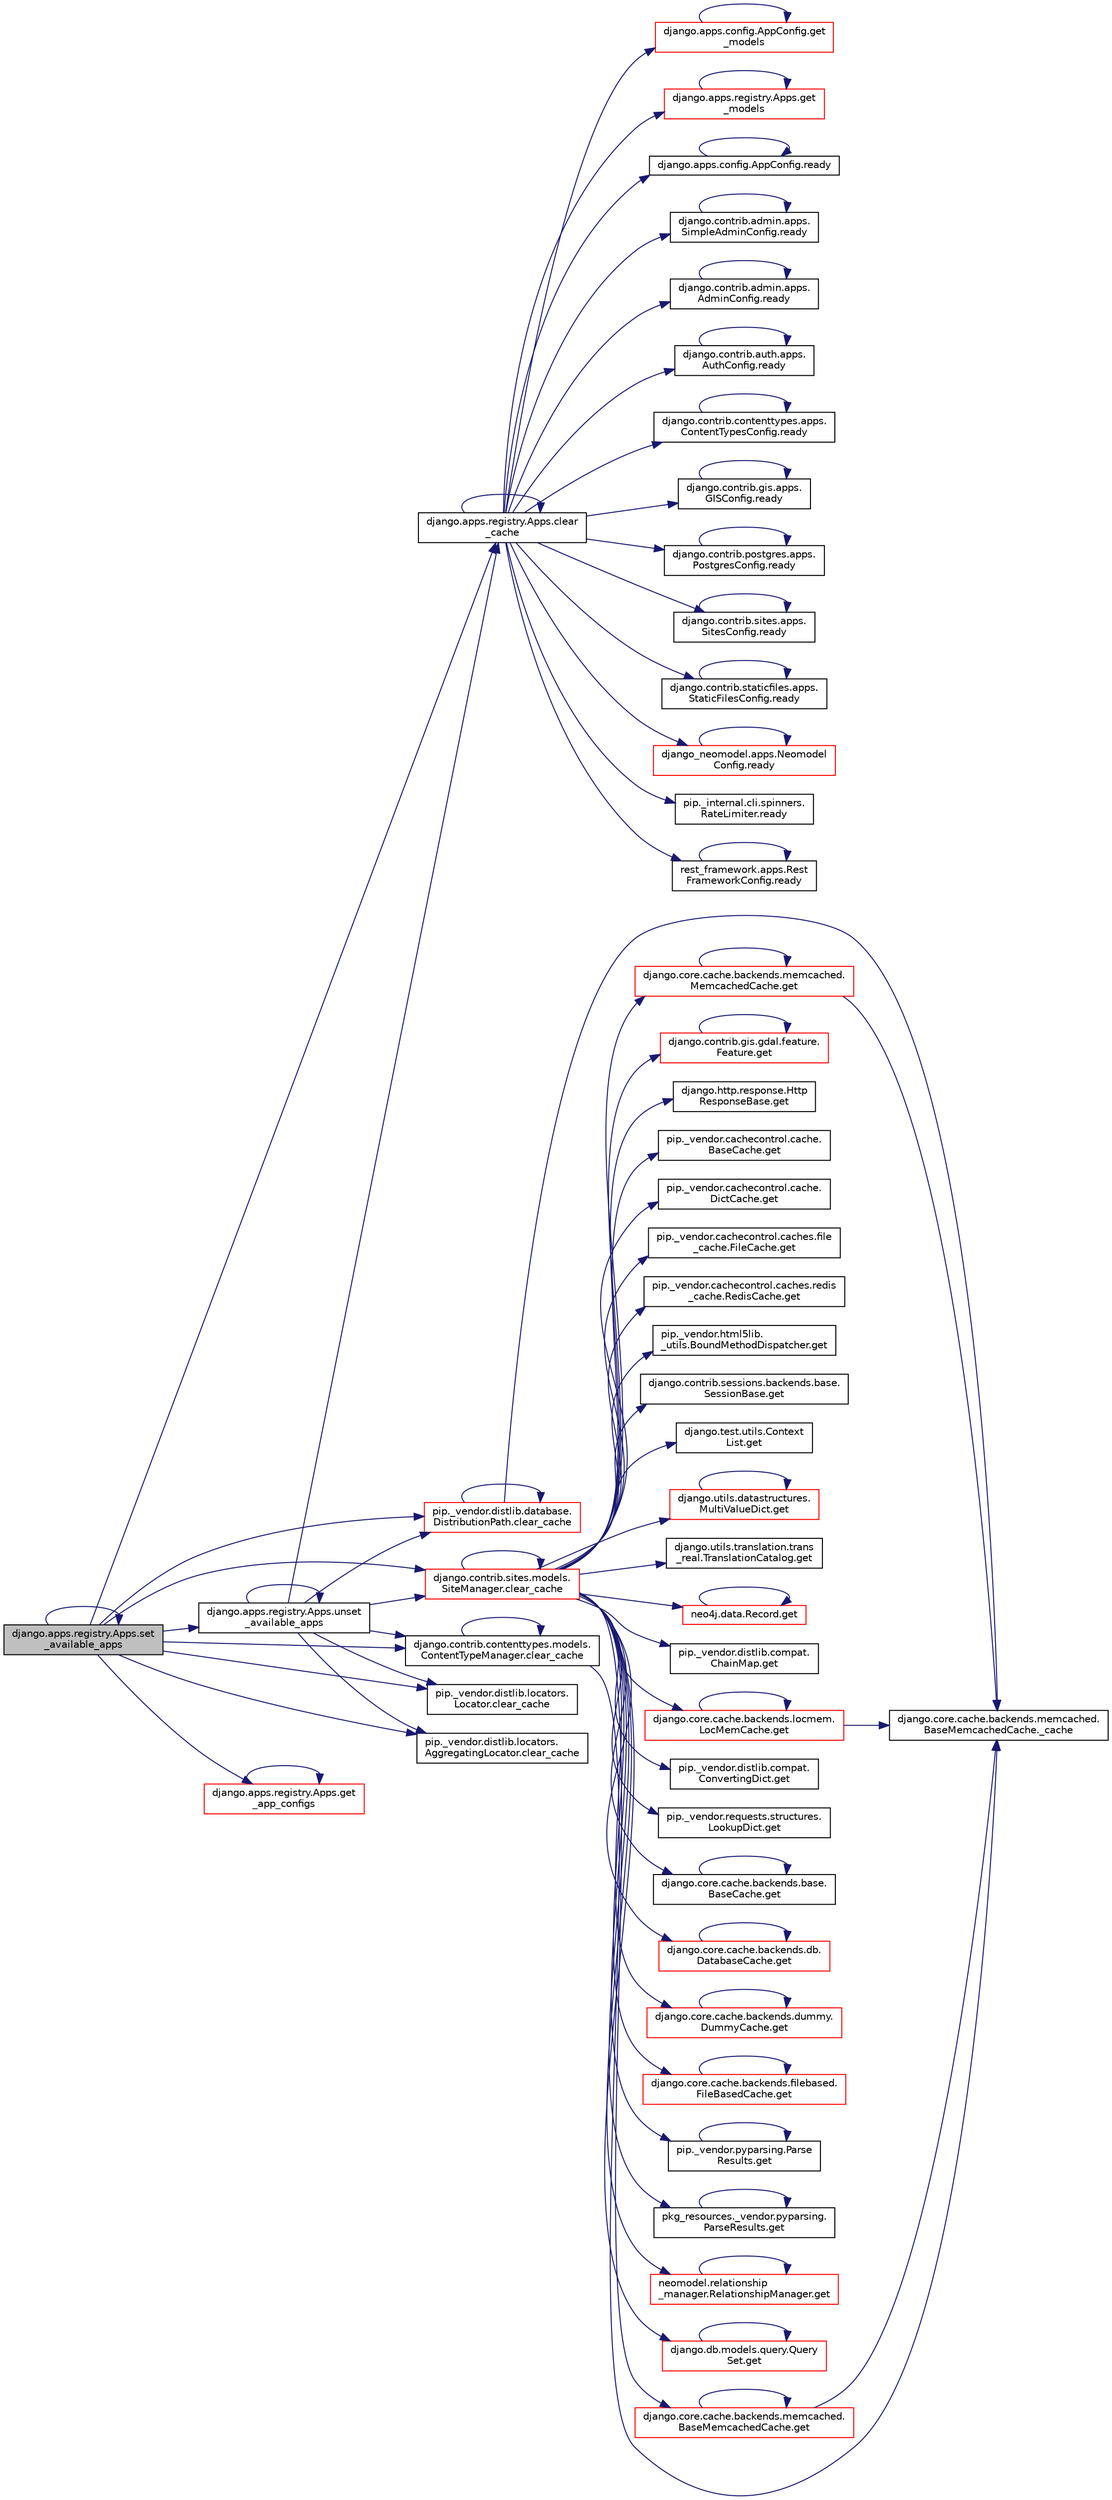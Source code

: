 digraph "django.apps.registry.Apps.set_available_apps"
{
 // LATEX_PDF_SIZE
  edge [fontname="Helvetica",fontsize="10",labelfontname="Helvetica",labelfontsize="10"];
  node [fontname="Helvetica",fontsize="10",shape=record];
  rankdir="LR";
  Node1 [label="django.apps.registry.Apps.set\l_available_apps",height=0.2,width=0.4,color="black", fillcolor="grey75", style="filled", fontcolor="black",tooltip=" "];
  Node1 -> Node2 [color="midnightblue",fontsize="10",style="solid",fontname="Helvetica"];
  Node2 [label="django.apps.registry.Apps.clear\l_cache",height=0.2,width=0.4,color="black", fillcolor="white", style="filled",URL="$d8/d34/classdjango_1_1apps_1_1registry_1_1_apps.html#a3dabf3bb1475c2e1ce598cf59420d96c",tooltip=" "];
  Node2 -> Node2 [color="midnightblue",fontsize="10",style="solid",fontname="Helvetica"];
  Node2 -> Node3 [color="midnightblue",fontsize="10",style="solid",fontname="Helvetica"];
  Node3 [label="django.apps.config.AppConfig.get\l_models",height=0.2,width=0.4,color="red", fillcolor="white", style="filled",URL="$d9/de0/classdjango_1_1apps_1_1config_1_1_app_config.html#afbe7787100949feb80bba6e2e9a92353",tooltip=" "];
  Node3 -> Node3 [color="midnightblue",fontsize="10",style="solid",fontname="Helvetica"];
  Node2 -> Node93 [color="midnightblue",fontsize="10",style="solid",fontname="Helvetica"];
  Node93 [label="django.apps.registry.Apps.get\l_models",height=0.2,width=0.4,color="red", fillcolor="white", style="filled",URL="$d8/d34/classdjango_1_1apps_1_1registry_1_1_apps.html#a13f52d8f06f92f62a872ac72369046d8",tooltip=" "];
  Node93 -> Node93 [color="midnightblue",fontsize="10",style="solid",fontname="Helvetica"];
  Node2 -> Node95 [color="midnightblue",fontsize="10",style="solid",fontname="Helvetica"];
  Node95 [label="django.apps.config.AppConfig.ready",height=0.2,width=0.4,color="black", fillcolor="white", style="filled",URL="$d9/de0/classdjango_1_1apps_1_1config_1_1_app_config.html#ad5bacbb21829def59d64ab6c4fd23e7d",tooltip=" "];
  Node95 -> Node95 [color="midnightblue",fontsize="10",style="solid",fontname="Helvetica"];
  Node2 -> Node96 [color="midnightblue",fontsize="10",style="solid",fontname="Helvetica"];
  Node96 [label="django.contrib.admin.apps.\lSimpleAdminConfig.ready",height=0.2,width=0.4,color="black", fillcolor="white", style="filled",URL="$d7/df6/classdjango_1_1contrib_1_1admin_1_1apps_1_1_simple_admin_config.html#a4bba8ea233ca7070ef5555491fa3654c",tooltip=" "];
  Node96 -> Node96 [color="midnightblue",fontsize="10",style="solid",fontname="Helvetica"];
  Node2 -> Node97 [color="midnightblue",fontsize="10",style="solid",fontname="Helvetica"];
  Node97 [label="django.contrib.admin.apps.\lAdminConfig.ready",height=0.2,width=0.4,color="black", fillcolor="white", style="filled",URL="$d1/daf/classdjango_1_1contrib_1_1admin_1_1apps_1_1_admin_config.html#a848af16f8656327d7897c89998d1ce12",tooltip=" "];
  Node97 -> Node97 [color="midnightblue",fontsize="10",style="solid",fontname="Helvetica"];
  Node2 -> Node98 [color="midnightblue",fontsize="10",style="solid",fontname="Helvetica"];
  Node98 [label="django.contrib.auth.apps.\lAuthConfig.ready",height=0.2,width=0.4,color="black", fillcolor="white", style="filled",URL="$d9/d93/classdjango_1_1contrib_1_1auth_1_1apps_1_1_auth_config.html#aa6f96886f818aa3dc837d44b2f37cb2c",tooltip=" "];
  Node98 -> Node98 [color="midnightblue",fontsize="10",style="solid",fontname="Helvetica"];
  Node2 -> Node99 [color="midnightblue",fontsize="10",style="solid",fontname="Helvetica"];
  Node99 [label="django.contrib.contenttypes.apps.\lContentTypesConfig.ready",height=0.2,width=0.4,color="black", fillcolor="white", style="filled",URL="$d8/d1f/classdjango_1_1contrib_1_1contenttypes_1_1apps_1_1_content_types_config.html#ab1137ba892070fc45e6431dd843bb30e",tooltip=" "];
  Node99 -> Node99 [color="midnightblue",fontsize="10",style="solid",fontname="Helvetica"];
  Node2 -> Node100 [color="midnightblue",fontsize="10",style="solid",fontname="Helvetica"];
  Node100 [label="django.contrib.gis.apps.\lGISConfig.ready",height=0.2,width=0.4,color="black", fillcolor="white", style="filled",URL="$d4/dbd/classdjango_1_1contrib_1_1gis_1_1apps_1_1_g_i_s_config.html#ae462a0004f640b0960b314f47c20711e",tooltip=" "];
  Node100 -> Node100 [color="midnightblue",fontsize="10",style="solid",fontname="Helvetica"];
  Node2 -> Node101 [color="midnightblue",fontsize="10",style="solid",fontname="Helvetica"];
  Node101 [label="django.contrib.postgres.apps.\lPostgresConfig.ready",height=0.2,width=0.4,color="black", fillcolor="white", style="filled",URL="$db/d10/classdjango_1_1contrib_1_1postgres_1_1apps_1_1_postgres_config.html#aa933bc1e609675b825de656a6fdb2cd4",tooltip=" "];
  Node101 -> Node101 [color="midnightblue",fontsize="10",style="solid",fontname="Helvetica"];
  Node2 -> Node102 [color="midnightblue",fontsize="10",style="solid",fontname="Helvetica"];
  Node102 [label="django.contrib.sites.apps.\lSitesConfig.ready",height=0.2,width=0.4,color="black", fillcolor="white", style="filled",URL="$de/dfd/classdjango_1_1contrib_1_1sites_1_1apps_1_1_sites_config.html#aed6e598186fcfea7721f22cfde7742b2",tooltip=" "];
  Node102 -> Node102 [color="midnightblue",fontsize="10",style="solid",fontname="Helvetica"];
  Node2 -> Node103 [color="midnightblue",fontsize="10",style="solid",fontname="Helvetica"];
  Node103 [label="django.contrib.staticfiles.apps.\lStaticFilesConfig.ready",height=0.2,width=0.4,color="black", fillcolor="white", style="filled",URL="$da/d03/classdjango_1_1contrib_1_1staticfiles_1_1apps_1_1_static_files_config.html#ada561ae30ffe30862ec73365537724fb",tooltip=" "];
  Node103 -> Node103 [color="midnightblue",fontsize="10",style="solid",fontname="Helvetica"];
  Node2 -> Node104 [color="midnightblue",fontsize="10",style="solid",fontname="Helvetica"];
  Node104 [label="django_neomodel.apps.Neomodel\lConfig.ready",height=0.2,width=0.4,color="red", fillcolor="white", style="filled",URL="$d9/d3e/classdjango__neomodel_1_1apps_1_1_neomodel_config.html#ae5e93b076f0b3c5f3fbbc87eb5dcec34",tooltip=" "];
  Node104 -> Node104 [color="midnightblue",fontsize="10",style="solid",fontname="Helvetica"];
  Node2 -> Node106 [color="midnightblue",fontsize="10",style="solid",fontname="Helvetica"];
  Node106 [label="pip._internal.cli.spinners.\lRateLimiter.ready",height=0.2,width=0.4,color="black", fillcolor="white", style="filled",URL="$dd/d3f/classpip_1_1__internal_1_1cli_1_1spinners_1_1_rate_limiter.html#afe31ae392b4e50a03e9149aa30e3f1ee",tooltip=" "];
  Node2 -> Node107 [color="midnightblue",fontsize="10",style="solid",fontname="Helvetica"];
  Node107 [label="rest_framework.apps.Rest\lFrameworkConfig.ready",height=0.2,width=0.4,color="black", fillcolor="white", style="filled",URL="$d7/d59/classrest__framework_1_1apps_1_1_rest_framework_config.html#ada8edb3f4e5ca64a745b5df783328793",tooltip=" "];
  Node107 -> Node107 [color="midnightblue",fontsize="10",style="solid",fontname="Helvetica"];
  Node1 -> Node108 [color="midnightblue",fontsize="10",style="solid",fontname="Helvetica"];
  Node108 [label="django.contrib.contenttypes.models.\lContentTypeManager.clear_cache",height=0.2,width=0.4,color="black", fillcolor="white", style="filled",URL="$d0/dbc/classdjango_1_1contrib_1_1contenttypes_1_1models_1_1_content_type_manager.html#a8c0e3cd09eab9f713c1f4d2dda32d97c",tooltip=" "];
  Node108 -> Node109 [color="midnightblue",fontsize="10",style="solid",fontname="Helvetica"];
  Node109 [label="django.core.cache.backends.memcached.\lBaseMemcachedCache._cache",height=0.2,width=0.4,color="black", fillcolor="white", style="filled",URL="$d3/d36/classdjango_1_1core_1_1cache_1_1backends_1_1memcached_1_1_base_memcached_cache.html#aec7954560fd40d7e33a11eea0e2ccde8",tooltip=" "];
  Node108 -> Node108 [color="midnightblue",fontsize="10",style="solid",fontname="Helvetica"];
  Node1 -> Node110 [color="midnightblue",fontsize="10",style="solid",fontname="Helvetica"];
  Node110 [label="django.contrib.sites.models.\lSiteManager.clear_cache",height=0.2,width=0.4,color="red", fillcolor="white", style="filled",URL="$d9/d9e/classdjango_1_1contrib_1_1sites_1_1models_1_1_site_manager.html#add1b963e98668e941563915da7a3c99f",tooltip=" "];
  Node110 -> Node110 [color="midnightblue",fontsize="10",style="solid",fontname="Helvetica"];
  Node110 -> Node111 [color="midnightblue",fontsize="10",style="solid",fontname="Helvetica"];
  Node111 [label="neomodel.relationship\l_manager.RelationshipManager.get",height=0.2,width=0.4,color="red", fillcolor="white", style="filled",URL="$d0/dde/classneomodel_1_1relationship__manager_1_1_relationship_manager.html#a2909eea25dff8a05b1b472fc6ad29569",tooltip=" "];
  Node111 -> Node111 [color="midnightblue",fontsize="10",style="solid",fontname="Helvetica"];
  Node110 -> Node113 [color="midnightblue",fontsize="10",style="solid",fontname="Helvetica"];
  Node113 [label="django.db.models.query.Query\lSet.get",height=0.2,width=0.4,color="red", fillcolor="white", style="filled",URL="$dd/d94/classdjango_1_1db_1_1models_1_1query_1_1_query_set.html#a01bde5564541ddd1bc0696164e4ef765",tooltip=" "];
  Node113 -> Node113 [color="midnightblue",fontsize="10",style="solid",fontname="Helvetica"];
  Node110 -> Node184 [color="midnightblue",fontsize="10",style="solid",fontname="Helvetica"];
  Node184 [label="django.contrib.gis.gdal.feature.\lFeature.get",height=0.2,width=0.4,color="red", fillcolor="white", style="filled",URL="$db/d34/classdjango_1_1contrib_1_1gis_1_1gdal_1_1feature_1_1_feature.html#ab4500c05c5b78ad12368c3b4bf68be45",tooltip=" "];
  Node184 -> Node184 [color="midnightblue",fontsize="10",style="solid",fontname="Helvetica"];
  Node110 -> Node185 [color="midnightblue",fontsize="10",style="solid",fontname="Helvetica"];
  Node185 [label="django.http.response.Http\lResponseBase.get",height=0.2,width=0.4,color="black", fillcolor="white", style="filled",URL="$dd/db4/classdjango_1_1http_1_1response_1_1_http_response_base.html#a53e4d55072f7f59b4d5da8aa6937a08c",tooltip=" "];
  Node110 -> Node186 [color="midnightblue",fontsize="10",style="solid",fontname="Helvetica"];
  Node186 [label="pip._vendor.cachecontrol.cache.\lBaseCache.get",height=0.2,width=0.4,color="black", fillcolor="white", style="filled",URL="$da/d8a/classpip_1_1__vendor_1_1cachecontrol_1_1cache_1_1_base_cache.html#ad5c273adabffacc22029a8461bdcb8e0",tooltip=" "];
  Node110 -> Node187 [color="midnightblue",fontsize="10",style="solid",fontname="Helvetica"];
  Node187 [label="pip._vendor.cachecontrol.cache.\lDictCache.get",height=0.2,width=0.4,color="black", fillcolor="white", style="filled",URL="$da/d77/classpip_1_1__vendor_1_1cachecontrol_1_1cache_1_1_dict_cache.html#af092ece36a8cce3cdb2b6e899405819a",tooltip=" "];
  Node110 -> Node188 [color="midnightblue",fontsize="10",style="solid",fontname="Helvetica"];
  Node188 [label="pip._vendor.cachecontrol.caches.file\l_cache.FileCache.get",height=0.2,width=0.4,color="black", fillcolor="white", style="filled",URL="$d4/d5e/classpip_1_1__vendor_1_1cachecontrol_1_1caches_1_1file__cache_1_1_file_cache.html#abaf8e68f7bf2b7ed1f4f3d19cf8502cc",tooltip=" "];
  Node110 -> Node189 [color="midnightblue",fontsize="10",style="solid",fontname="Helvetica"];
  Node189 [label="pip._vendor.cachecontrol.caches.redis\l_cache.RedisCache.get",height=0.2,width=0.4,color="black", fillcolor="white", style="filled",URL="$dd/d2e/classpip_1_1__vendor_1_1cachecontrol_1_1caches_1_1redis__cache_1_1_redis_cache.html#a1c0ed79e45aa1435f77660d842d00a6f",tooltip=" "];
  Node110 -> Node190 [color="midnightblue",fontsize="10",style="solid",fontname="Helvetica"];
  Node190 [label="pip._vendor.html5lib.\l_utils.BoundMethodDispatcher.get",height=0.2,width=0.4,color="black", fillcolor="white", style="filled",URL="$d0/dcf/classpip_1_1__vendor_1_1html5lib_1_1__utils_1_1_bound_method_dispatcher.html#a00c5ddaa9ea9f45725e4700f977a831f",tooltip=" "];
  Node110 -> Node191 [color="midnightblue",fontsize="10",style="solid",fontname="Helvetica"];
  Node191 [label="django.contrib.sessions.backends.base.\lSessionBase.get",height=0.2,width=0.4,color="black", fillcolor="white", style="filled",URL="$d1/d6e/classdjango_1_1contrib_1_1sessions_1_1backends_1_1base_1_1_session_base.html#ad9d850bf4891a825b3188e5c506f3fc1",tooltip=" "];
  Node110 -> Node192 [color="midnightblue",fontsize="10",style="solid",fontname="Helvetica"];
  Node192 [label="django.test.utils.Context\lList.get",height=0.2,width=0.4,color="black", fillcolor="white", style="filled",URL="$d6/d8c/classdjango_1_1test_1_1utils_1_1_context_list.html#a6e45a82a318fa4a3b6c52e113af2f21b",tooltip=" "];
  Node110 -> Node193 [color="midnightblue",fontsize="10",style="solid",fontname="Helvetica"];
  Node193 [label="django.utils.datastructures.\lMultiValueDict.get",height=0.2,width=0.4,color="red", fillcolor="white", style="filled",URL="$d5/d02/classdjango_1_1utils_1_1datastructures_1_1_multi_value_dict.html#a41358543976aa3484020b80a3cc92eed",tooltip=" "];
  Node193 -> Node193 [color="midnightblue",fontsize="10",style="solid",fontname="Helvetica"];
  Node110 -> Node203 [color="midnightblue",fontsize="10",style="solid",fontname="Helvetica"];
  Node203 [label="django.utils.translation.trans\l_real.TranslationCatalog.get",height=0.2,width=0.4,color="black", fillcolor="white", style="filled",URL="$dd/d59/classdjango_1_1utils_1_1translation_1_1trans__real_1_1_translation_catalog.html#a655b10c540d01b4f4ddb2aca06d4ceaa",tooltip=" "];
  Node110 -> Node204 [color="midnightblue",fontsize="10",style="solid",fontname="Helvetica"];
  Node204 [label="neo4j.data.Record.get",height=0.2,width=0.4,color="red", fillcolor="white", style="filled",URL="$d8/da3/classneo4j_1_1data_1_1_record.html#aed4b63e2e470f8a61ebac3a66eced8a1",tooltip=" "];
  Node204 -> Node204 [color="midnightblue",fontsize="10",style="solid",fontname="Helvetica"];
  Node110 -> Node206 [color="midnightblue",fontsize="10",style="solid",fontname="Helvetica"];
  Node206 [label="pip._vendor.distlib.compat.\lChainMap.get",height=0.2,width=0.4,color="black", fillcolor="white", style="filled",URL="$d2/d2d/classpip_1_1__vendor_1_1distlib_1_1compat_1_1_chain_map.html#a657b681156ad31c3b7391fcfdfd0bc5f",tooltip=" "];
  Node110 -> Node207 [color="midnightblue",fontsize="10",style="solid",fontname="Helvetica"];
  Node207 [label="pip._vendor.distlib.compat.\lConvertingDict.get",height=0.2,width=0.4,color="black", fillcolor="white", style="filled",URL="$db/dd5/classpip_1_1__vendor_1_1distlib_1_1compat_1_1_converting_dict.html#acc9b853aa7f196de678588c6234fa60c",tooltip=" "];
  Node110 -> Node208 [color="midnightblue",fontsize="10",style="solid",fontname="Helvetica"];
  Node208 [label="pip._vendor.requests.structures.\lLookupDict.get",height=0.2,width=0.4,color="black", fillcolor="white", style="filled",URL="$d9/d61/classpip_1_1__vendor_1_1requests_1_1structures_1_1_lookup_dict.html#aefa5cb718796e979a5b682650a777897",tooltip=" "];
  Node110 -> Node209 [color="midnightblue",fontsize="10",style="solid",fontname="Helvetica"];
  Node209 [label="django.core.cache.backends.base.\lBaseCache.get",height=0.2,width=0.4,color="black", fillcolor="white", style="filled",URL="$d0/d87/classdjango_1_1core_1_1cache_1_1backends_1_1base_1_1_base_cache.html#a0a473e1dcd35311dcb28c4cfe9062a7c",tooltip=" "];
  Node209 -> Node209 [color="midnightblue",fontsize="10",style="solid",fontname="Helvetica"];
  Node110 -> Node210 [color="midnightblue",fontsize="10",style="solid",fontname="Helvetica"];
  Node210 [label="django.core.cache.backends.db.\lDatabaseCache.get",height=0.2,width=0.4,color="red", fillcolor="white", style="filled",URL="$d7/dcb/classdjango_1_1core_1_1cache_1_1backends_1_1db_1_1_database_cache.html#a03d4078968b2b287d4b9fbc438a54732",tooltip=" "];
  Node210 -> Node210 [color="midnightblue",fontsize="10",style="solid",fontname="Helvetica"];
  Node110 -> Node214 [color="midnightblue",fontsize="10",style="solid",fontname="Helvetica"];
  Node214 [label="django.core.cache.backends.dummy.\lDummyCache.get",height=0.2,width=0.4,color="red", fillcolor="white", style="filled",URL="$d6/db9/classdjango_1_1core_1_1cache_1_1backends_1_1dummy_1_1_dummy_cache.html#a0fc74695be5f1d34eaae4f5455edbd0d",tooltip=" "];
  Node214 -> Node214 [color="midnightblue",fontsize="10",style="solid",fontname="Helvetica"];
  Node110 -> Node218 [color="midnightblue",fontsize="10",style="solid",fontname="Helvetica"];
  Node218 [label="django.core.cache.backends.filebased.\lFileBasedCache.get",height=0.2,width=0.4,color="red", fillcolor="white", style="filled",URL="$df/d01/classdjango_1_1core_1_1cache_1_1backends_1_1filebased_1_1_file_based_cache.html#aee07c708ef839b9d59cb4a96c9236e1d",tooltip=" "];
  Node218 -> Node218 [color="midnightblue",fontsize="10",style="solid",fontname="Helvetica"];
  Node110 -> Node224 [color="midnightblue",fontsize="10",style="solid",fontname="Helvetica"];
  Node224 [label="django.core.cache.backends.locmem.\lLocMemCache.get",height=0.2,width=0.4,color="red", fillcolor="white", style="filled",URL="$de/d7d/classdjango_1_1core_1_1cache_1_1backends_1_1locmem_1_1_loc_mem_cache.html#aee6e4a6fe8779d9f0013121059401510",tooltip=" "];
  Node224 -> Node109 [color="midnightblue",fontsize="10",style="solid",fontname="Helvetica"];
  Node224 -> Node224 [color="midnightblue",fontsize="10",style="solid",fontname="Helvetica"];
  Node110 -> Node231 [color="midnightblue",fontsize="10",style="solid",fontname="Helvetica"];
  Node231 [label="django.core.cache.backends.memcached.\lBaseMemcachedCache.get",height=0.2,width=0.4,color="red", fillcolor="white", style="filled",URL="$d3/d36/classdjango_1_1core_1_1cache_1_1backends_1_1memcached_1_1_base_memcached_cache.html#a5eb7dd71de7705fc8cba12fc5d441cd7",tooltip=" "];
  Node231 -> Node109 [color="midnightblue",fontsize="10",style="solid",fontname="Helvetica"];
  Node231 -> Node231 [color="midnightblue",fontsize="10",style="solid",fontname="Helvetica"];
  Node110 -> Node232 [color="midnightblue",fontsize="10",style="solid",fontname="Helvetica"];
  Node232 [label="django.core.cache.backends.memcached.\lMemcachedCache.get",height=0.2,width=0.4,color="red", fillcolor="white", style="filled",URL="$dd/d33/classdjango_1_1core_1_1cache_1_1backends_1_1memcached_1_1_memcached_cache.html#a4fffdac71b14afe3d1ab61082c70a179",tooltip=" "];
  Node232 -> Node109 [color="midnightblue",fontsize="10",style="solid",fontname="Helvetica"];
  Node232 -> Node232 [color="midnightblue",fontsize="10",style="solid",fontname="Helvetica"];
  Node110 -> Node233 [color="midnightblue",fontsize="10",style="solid",fontname="Helvetica"];
  Node233 [label="pip._vendor.pyparsing.Parse\lResults.get",height=0.2,width=0.4,color="black", fillcolor="white", style="filled",URL="$d3/d5b/classpip_1_1__vendor_1_1pyparsing_1_1_parse_results.html#a4b1f1a59eee38d7114c9f5dfe95e6116",tooltip=" "];
  Node233 -> Node233 [color="midnightblue",fontsize="10",style="solid",fontname="Helvetica"];
  Node110 -> Node657 [color="midnightblue",fontsize="10",style="solid",fontname="Helvetica"];
  Node657 [label="pkg_resources._vendor.pyparsing.\lParseResults.get",height=0.2,width=0.4,color="black", fillcolor="white", style="filled",URL="$d3/d93/classpkg__resources_1_1__vendor_1_1pyparsing_1_1_parse_results.html#a2ebba8b6bb0c2553f02fa40912e5d830",tooltip=" "];
  Node657 -> Node657 [color="midnightblue",fontsize="10",style="solid",fontname="Helvetica"];
  Node1 -> Node1520 [color="midnightblue",fontsize="10",style="solid",fontname="Helvetica"];
  Node1520 [label="pip._vendor.distlib.database.\lDistributionPath.clear_cache",height=0.2,width=0.4,color="red", fillcolor="white", style="filled",URL="$d3/d8a/classpip_1_1__vendor_1_1distlib_1_1database_1_1_distribution_path.html#a576c17cc01238d807b4cc7b833001b0b",tooltip=" "];
  Node1520 -> Node109 [color="midnightblue",fontsize="10",style="solid",fontname="Helvetica"];
  Node1520 -> Node1520 [color="midnightblue",fontsize="10",style="solid",fontname="Helvetica"];
  Node1 -> Node1522 [color="midnightblue",fontsize="10",style="solid",fontname="Helvetica"];
  Node1522 [label="pip._vendor.distlib.locators.\lLocator.clear_cache",height=0.2,width=0.4,color="black", fillcolor="white", style="filled",URL="$df/dda/classpip_1_1__vendor_1_1distlib_1_1locators_1_1_locator.html#aa8e1b24125b3cecddfa873c5ded5f3bb",tooltip=" "];
  Node1 -> Node1523 [color="midnightblue",fontsize="10",style="solid",fontname="Helvetica"];
  Node1523 [label="pip._vendor.distlib.locators.\lAggregatingLocator.clear_cache",height=0.2,width=0.4,color="black", fillcolor="white", style="filled",URL="$d3/de8/classpip_1_1__vendor_1_1distlib_1_1locators_1_1_aggregating_locator.html#a937d4d11aa45376977d68da1656ae82a",tooltip=" "];
  Node1 -> Node5532 [color="midnightblue",fontsize="10",style="solid",fontname="Helvetica"];
  Node5532 [label="django.apps.registry.Apps.get\l_app_configs",height=0.2,width=0.4,color="red", fillcolor="white", style="filled",URL="$d8/d34/classdjango_1_1apps_1_1registry_1_1_apps.html#a61d77b3e6418c9a0f4a275a02dc6ea77",tooltip=" "];
  Node5532 -> Node5532 [color="midnightblue",fontsize="10",style="solid",fontname="Helvetica"];
  Node1 -> Node1 [color="midnightblue",fontsize="10",style="solid",fontname="Helvetica"];
  Node1 -> Node5534 [color="midnightblue",fontsize="10",style="solid",fontname="Helvetica"];
  Node5534 [label="django.apps.registry.Apps.unset\l_available_apps",height=0.2,width=0.4,color="black", fillcolor="white", style="filled",URL="$d8/d34/classdjango_1_1apps_1_1registry_1_1_apps.html#a7c128e2c2e7d2424daea3add910d8113",tooltip=" "];
  Node5534 -> Node2 [color="midnightblue",fontsize="10",style="solid",fontname="Helvetica"];
  Node5534 -> Node108 [color="midnightblue",fontsize="10",style="solid",fontname="Helvetica"];
  Node5534 -> Node110 [color="midnightblue",fontsize="10",style="solid",fontname="Helvetica"];
  Node5534 -> Node1520 [color="midnightblue",fontsize="10",style="solid",fontname="Helvetica"];
  Node5534 -> Node1522 [color="midnightblue",fontsize="10",style="solid",fontname="Helvetica"];
  Node5534 -> Node1523 [color="midnightblue",fontsize="10",style="solid",fontname="Helvetica"];
  Node5534 -> Node5534 [color="midnightblue",fontsize="10",style="solid",fontname="Helvetica"];
}
